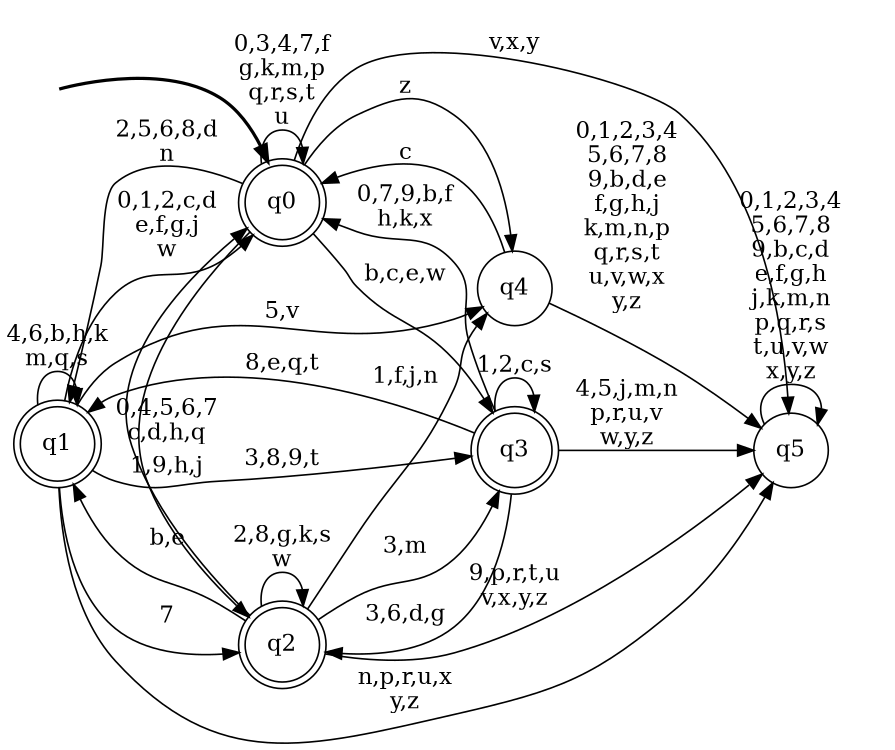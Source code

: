 digraph BlueStar {
__start0 [style = invis, shape = none, label = "", width = 0, height = 0];

rankdir=LR;
size="8,5";

s0 [style="rounded,filled", color="black", fillcolor="white" shape="doublecircle", label="q0"];
s1 [style="rounded,filled", color="black", fillcolor="white" shape="doublecircle", label="q1"];
s2 [style="rounded,filled", color="black", fillcolor="white" shape="doublecircle", label="q2"];
s3 [style="rounded,filled", color="black", fillcolor="white" shape="doublecircle", label="q3"];
s4 [style="filled", color="black", fillcolor="white" shape="circle", label="q4"];
s5 [style="filled", color="black", fillcolor="white" shape="circle", label="q5"];
subgraph cluster_main { 
	graph [pad=".75", ranksep="0.15", nodesep="0.15"];
	 style=invis; 
	__start0 -> s0 [penwidth=2];
}
s0 -> s0 [label="0,3,4,7,f\ng,k,m,p\nq,r,s,t\nu"];
s0 -> s1 [label="2,5,6,8,d\nn"];
s0 -> s2 [label="1,9,h,j"];
s0 -> s3 [label="b,c,e,w"];
s0 -> s4 [label="z"];
s0 -> s5 [label="v,x,y"];
s1 -> s0 [label="0,1,2,c,d\ne,f,g,j\nw"];
s1 -> s1 [label="4,6,b,h,k\nm,q,s"];
s1 -> s2 [label="7"];
s1 -> s3 [label="3,8,9,t"];
s1 -> s4 [label="5,v"];
s1 -> s5 [label="n,p,r,u,x\ny,z"];
s2 -> s0 [label="0,4,5,6,7\nc,d,h,q"];
s2 -> s1 [label="b,e"];
s2 -> s2 [label="2,8,g,k,s\nw"];
s2 -> s3 [label="3,m"];
s2 -> s4 [label="1,f,j,n"];
s2 -> s5 [label="9,p,r,t,u\nv,x,y,z"];
s3 -> s0 [label="0,7,9,b,f\nh,k,x"];
s3 -> s1 [label="8,e,q,t"];
s3 -> s2 [label="3,6,d,g"];
s3 -> s3 [label="1,2,c,s"];
s3 -> s5 [label="4,5,j,m,n\np,r,u,v\nw,y,z"];
s4 -> s0 [label="c"];
s4 -> s5 [label="0,1,2,3,4\n5,6,7,8\n9,b,d,e\nf,g,h,j\nk,m,n,p\nq,r,s,t\nu,v,w,x\ny,z"];
s5 -> s5 [label="0,1,2,3,4\n5,6,7,8\n9,b,c,d\ne,f,g,h\nj,k,m,n\np,q,r,s\nt,u,v,w\nx,y,z"];

}